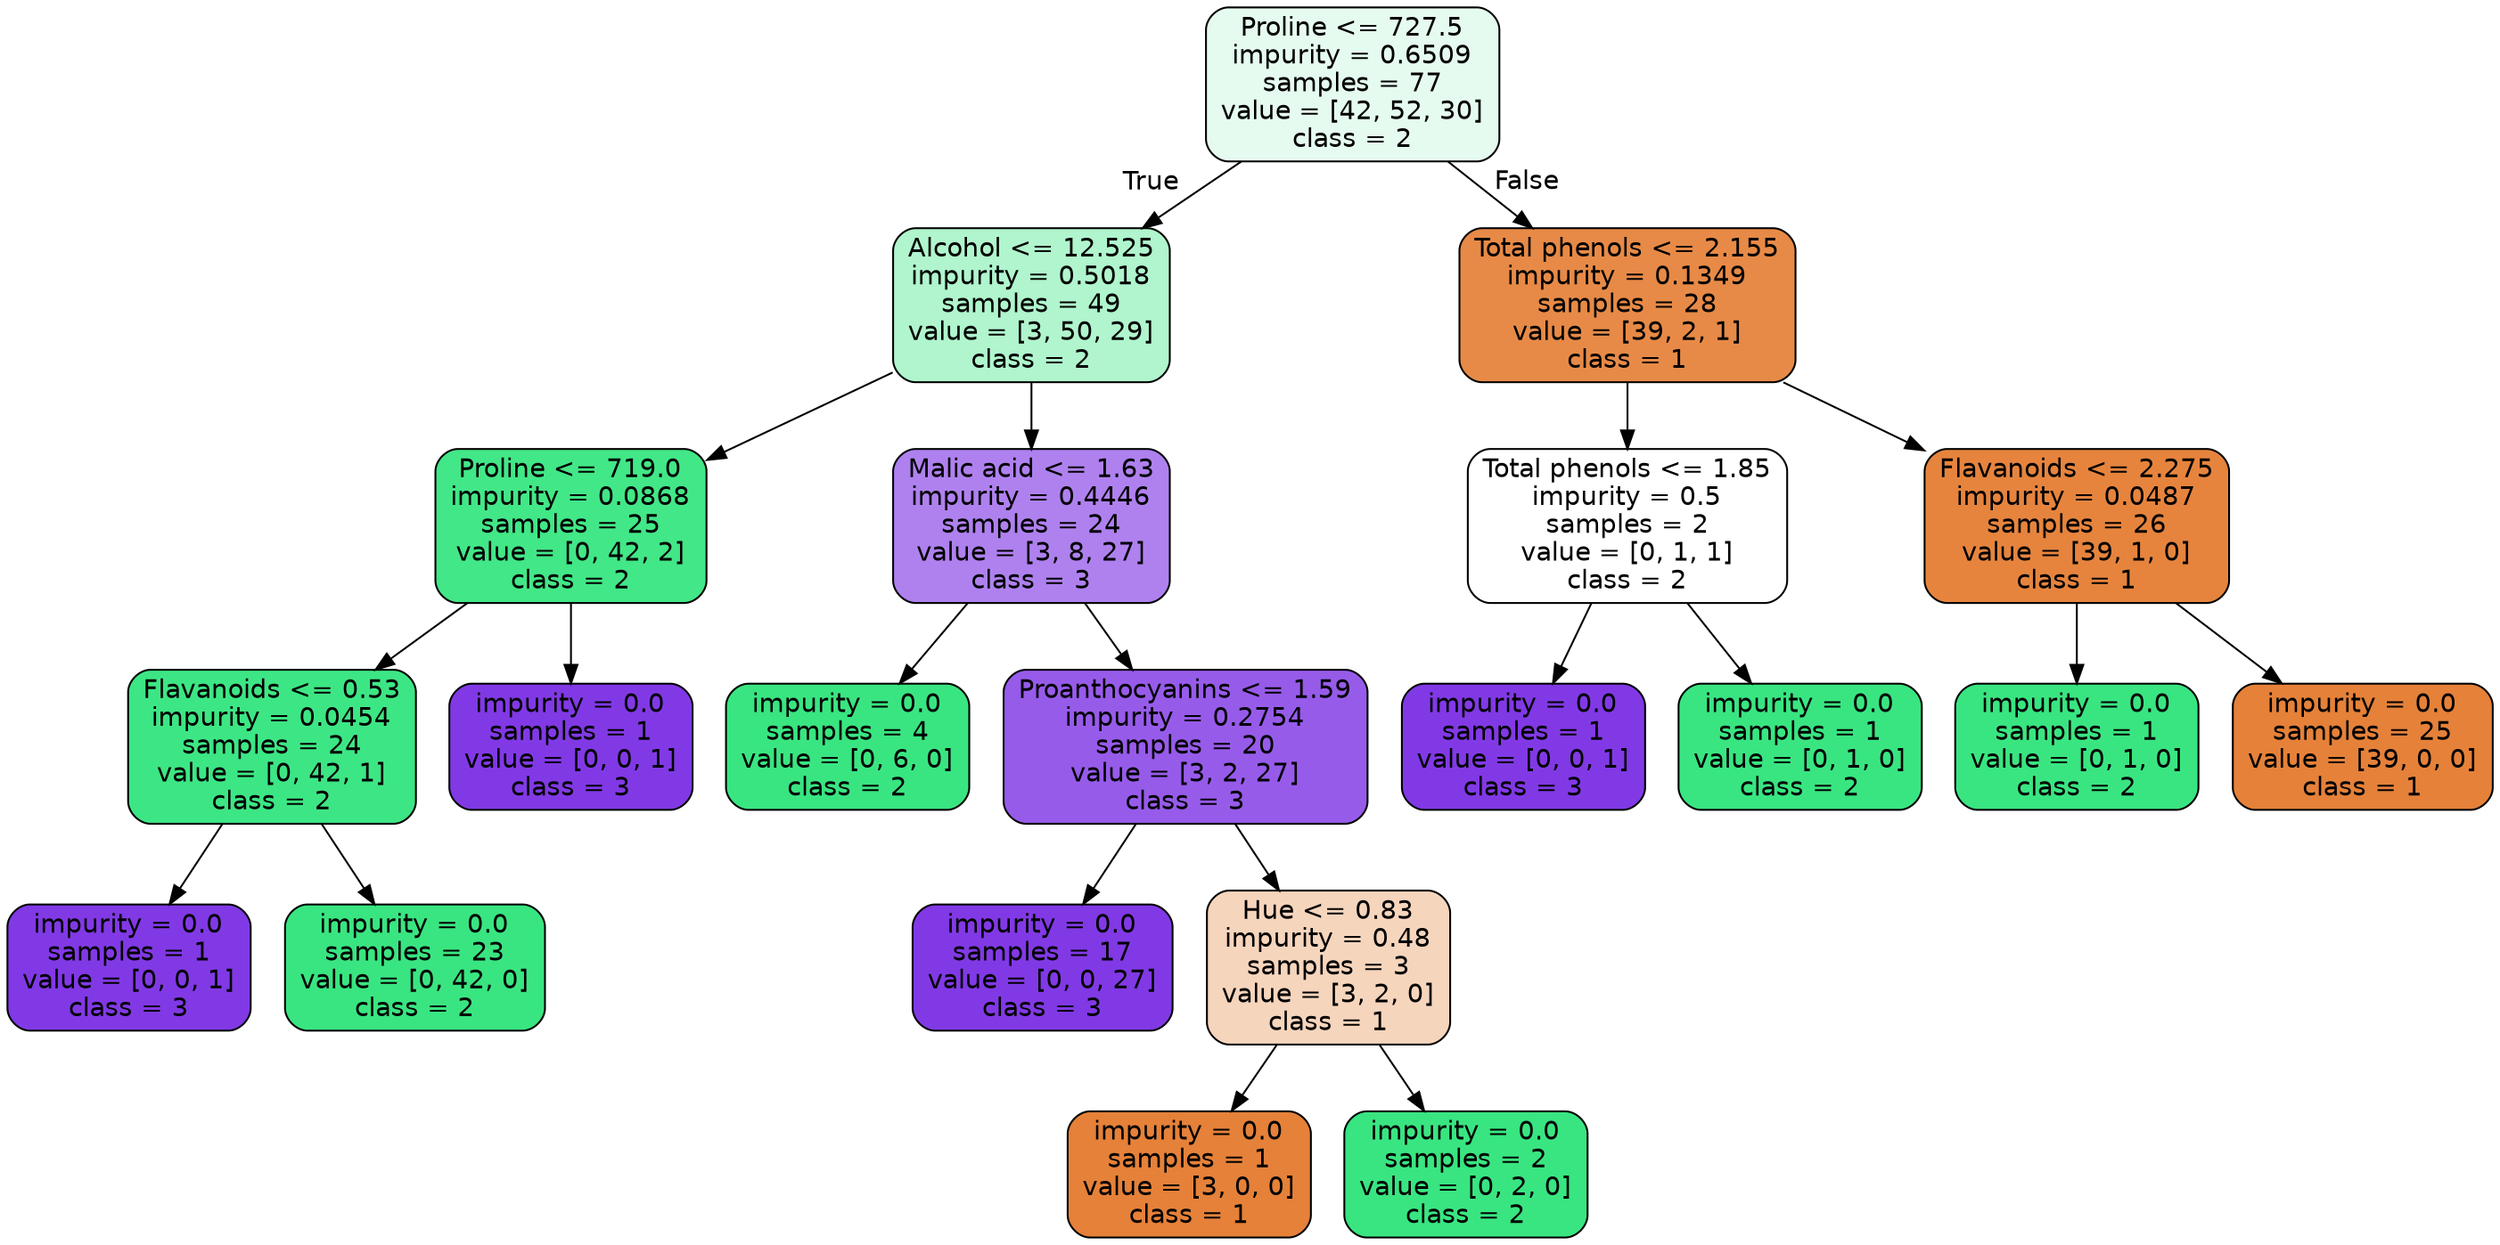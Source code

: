 digraph Tree {
node [shape=box, style="filled, rounded", color="black", fontname=helvetica] ;
edge [fontname=helvetica] ;
0 [label="Proline <= 727.5\nimpurity = 0.6509\nsamples = 77\nvalue = [42, 52, 30]\nclass = 2", fillcolor="#39e5811f"] ;
1 [label="Alcohol <= 12.525\nimpurity = 0.5018\nsamples = 49\nvalue = [3, 50, 29]\nclass = 2", fillcolor="#39e58165"] ;
0 -> 1 [labeldistance=2.5, labelangle=45, headlabel="True"] ;
2 [label="Proline <= 719.0\nimpurity = 0.0868\nsamples = 25\nvalue = [0, 42, 2]\nclass = 2", fillcolor="#39e581f3"] ;
1 -> 2 ;
3 [label="Flavanoids <= 0.53\nimpurity = 0.0454\nsamples = 24\nvalue = [0, 42, 1]\nclass = 2", fillcolor="#39e581f9"] ;
2 -> 3 ;
4 [label="impurity = 0.0\nsamples = 1\nvalue = [0, 0, 1]\nclass = 3", fillcolor="#8139e5ff"] ;
3 -> 4 ;
5 [label="impurity = 0.0\nsamples = 23\nvalue = [0, 42, 0]\nclass = 2", fillcolor="#39e581ff"] ;
3 -> 5 ;
6 [label="impurity = 0.0\nsamples = 1\nvalue = [0, 0, 1]\nclass = 3", fillcolor="#8139e5ff"] ;
2 -> 6 ;
7 [label="Malic acid <= 1.63\nimpurity = 0.4446\nsamples = 24\nvalue = [3, 8, 27]\nclass = 3", fillcolor="#8139e5a2"] ;
1 -> 7 ;
8 [label="impurity = 0.0\nsamples = 4\nvalue = [0, 6, 0]\nclass = 2", fillcolor="#39e581ff"] ;
7 -> 8 ;
9 [label="Proanthocyanins <= 1.59\nimpurity = 0.2754\nsamples = 20\nvalue = [3, 2, 27]\nclass = 3", fillcolor="#8139e5d3"] ;
7 -> 9 ;
10 [label="impurity = 0.0\nsamples = 17\nvalue = [0, 0, 27]\nclass = 3", fillcolor="#8139e5ff"] ;
9 -> 10 ;
11 [label="Hue <= 0.83\nimpurity = 0.48\nsamples = 3\nvalue = [3, 2, 0]\nclass = 1", fillcolor="#e5813955"] ;
9 -> 11 ;
12 [label="impurity = 0.0\nsamples = 1\nvalue = [3, 0, 0]\nclass = 1", fillcolor="#e58139ff"] ;
11 -> 12 ;
13 [label="impurity = 0.0\nsamples = 2\nvalue = [0, 2, 0]\nclass = 2", fillcolor="#39e581ff"] ;
11 -> 13 ;
14 [label="Total phenols <= 2.155\nimpurity = 0.1349\nsamples = 28\nvalue = [39, 2, 1]\nclass = 1", fillcolor="#e58139ec"] ;
0 -> 14 [labeldistance=2.5, labelangle=-45, headlabel="False"] ;
15 [label="Total phenols <= 1.85\nimpurity = 0.5\nsamples = 2\nvalue = [0, 1, 1]\nclass = 2", fillcolor="#39e58100"] ;
14 -> 15 ;
16 [label="impurity = 0.0\nsamples = 1\nvalue = [0, 0, 1]\nclass = 3", fillcolor="#8139e5ff"] ;
15 -> 16 ;
17 [label="impurity = 0.0\nsamples = 1\nvalue = [0, 1, 0]\nclass = 2", fillcolor="#39e581ff"] ;
15 -> 17 ;
18 [label="Flavanoids <= 2.275\nimpurity = 0.0487\nsamples = 26\nvalue = [39, 1, 0]\nclass = 1", fillcolor="#e58139f8"] ;
14 -> 18 ;
19 [label="impurity = 0.0\nsamples = 1\nvalue = [0, 1, 0]\nclass = 2", fillcolor="#39e581ff"] ;
18 -> 19 ;
20 [label="impurity = 0.0\nsamples = 25\nvalue = [39, 0, 0]\nclass = 1", fillcolor="#e58139ff"] ;
18 -> 20 ;
}